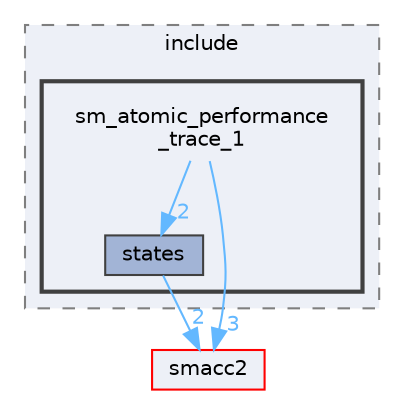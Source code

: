 digraph "smacc2_performance_tools/performance_tests/sm_atomic_performance_trace_1/include/sm_atomic_performance_trace_1"
{
 // LATEX_PDF_SIZE
  bgcolor="transparent";
  edge [fontname=Helvetica,fontsize=10,labelfontname=Helvetica,labelfontsize=10];
  node [fontname=Helvetica,fontsize=10,shape=box,height=0.2,width=0.4];
  compound=true
  subgraph clusterdir_a2ab44b2b7296d4ed9ce571af17e3019 {
    graph [ bgcolor="#edf0f7", pencolor="grey50", label="include", fontname=Helvetica,fontsize=10 style="filled,dashed", URL="dir_a2ab44b2b7296d4ed9ce571af17e3019.html",tooltip=""]
  subgraph clusterdir_a3d55e8f05c2b24ab5baeb674ff02c8d {
    graph [ bgcolor="#edf0f7", pencolor="grey25", label="", fontname=Helvetica,fontsize=10 style="filled,bold", URL="dir_a3d55e8f05c2b24ab5baeb674ff02c8d.html",tooltip=""]
    dir_a3d55e8f05c2b24ab5baeb674ff02c8d [shape=plaintext, label="sm_atomic_performance\l_trace_1"];
  dir_bfb14b23b5e2daaf0917390896e43ce0 [label="states", fillcolor="#a2b4d6", color="grey25", style="filled", URL="dir_bfb14b23b5e2daaf0917390896e43ce0.html",tooltip=""];
  }
  }
  dir_ce4c19d6108cf5285f3105ec9cd73bf1 [label="smacc2", fillcolor="#edf0f7", color="red", style="filled", URL="dir_ce4c19d6108cf5285f3105ec9cd73bf1.html",tooltip=""];
  dir_a3d55e8f05c2b24ab5baeb674ff02c8d->dir_bfb14b23b5e2daaf0917390896e43ce0 [headlabel="2", labeldistance=1.5 headhref="dir_000113_000165.html" color="steelblue1" fontcolor="steelblue1"];
  dir_a3d55e8f05c2b24ab5baeb674ff02c8d->dir_ce4c19d6108cf5285f3105ec9cd73bf1 [headlabel="3", labeldistance=1.5 headhref="dir_000113_000123.html" color="steelblue1" fontcolor="steelblue1"];
  dir_bfb14b23b5e2daaf0917390896e43ce0->dir_ce4c19d6108cf5285f3105ec9cd73bf1 [headlabel="2", labeldistance=1.5 headhref="dir_000165_000123.html" color="steelblue1" fontcolor="steelblue1"];
}
